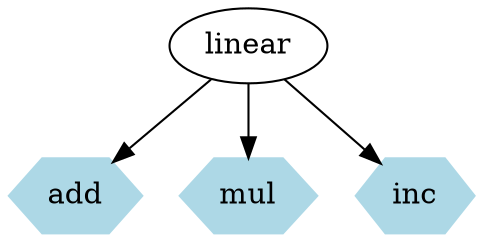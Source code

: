 digraph G {
        linear [shape=ellipse];
        add [shape=polygon, sides=6; color=lightblue, style=filled];
        mul [shape=polygon, sides=6; color=lightblue, style=filled];
        inc [shape=polygon, sides=6; color=lightblue, style=filled];

        linear -> add;
        linear -> mul;
        linear -> inc;
}
